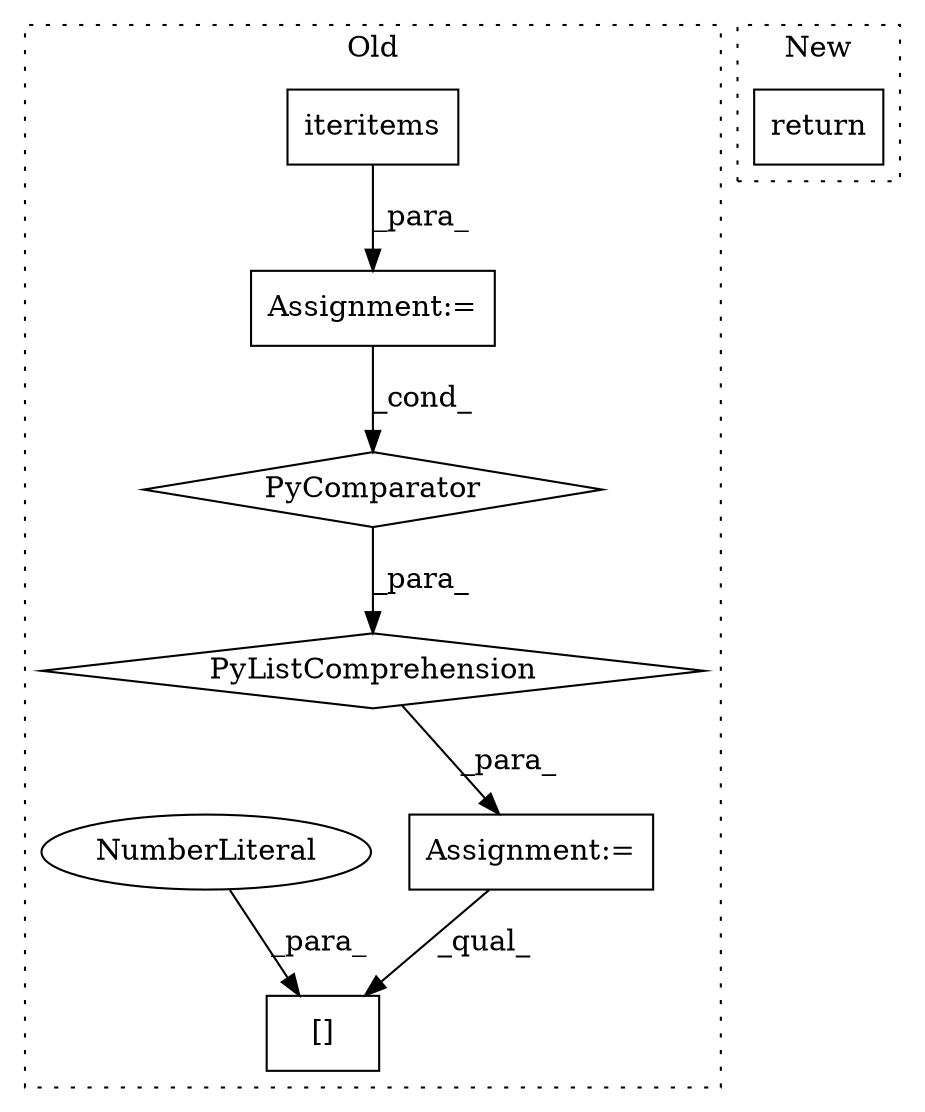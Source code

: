 digraph G {
subgraph cluster0 {
1 [label="iteritems" a="32" s="4180" l="11" shape="box"];
3 [label="Assignment:=" a="7" s="4055" l="17" shape="box"];
4 [label="PyComparator" a="113" s="4353" l="20" shape="diamond"];
5 [label="Assignment:=" a="7" s="4509" l="1" shape="box"];
6 [label="[]" a="2" s="4565,4568" l="2,1" shape="box"];
7 [label="NumberLiteral" a="34" s="4567" l="1" shape="ellipse"];
8 [label="PyListComprehension" a="109" s="4236" l="150" shape="diamond"];
label = "Old";
style="dotted";
}
subgraph cluster1 {
2 [label="return" a="41" s="4182" l="7" shape="box"];
label = "New";
style="dotted";
}
1 -> 3 [label="_para_"];
3 -> 4 [label="_cond_"];
4 -> 8 [label="_para_"];
5 -> 6 [label="_qual_"];
7 -> 6 [label="_para_"];
8 -> 5 [label="_para_"];
}